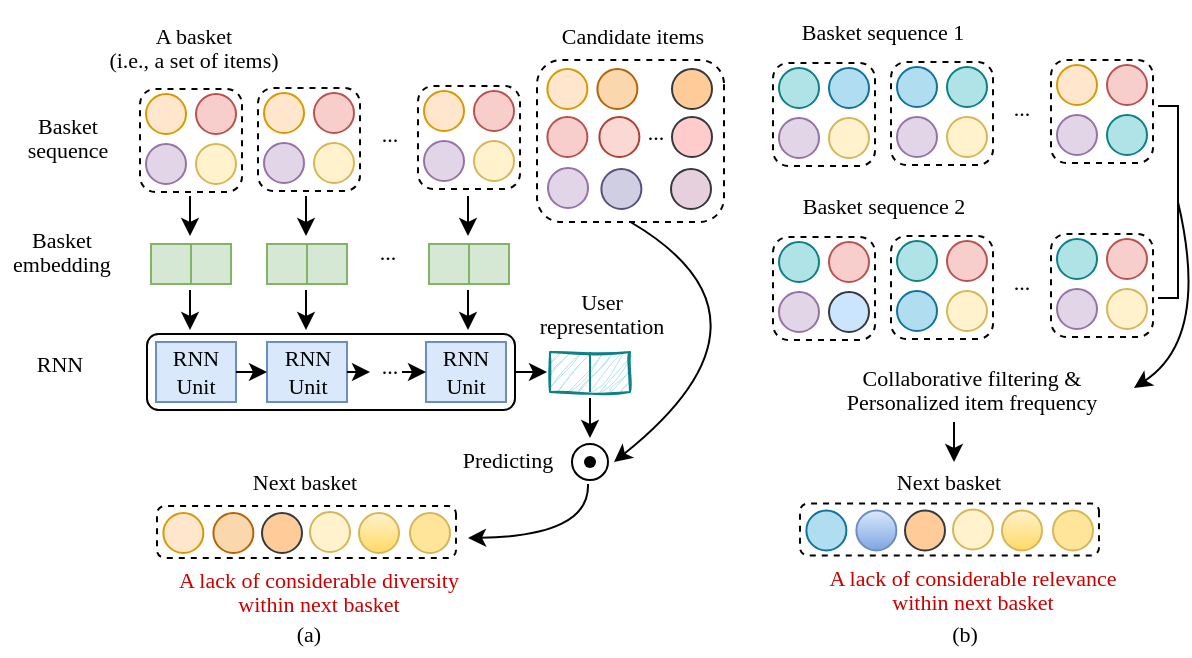<mxfile version="20.8.4" type="github">
  <diagram id="gaHBtOEv4GBkI7CgQ-Mk" name="第 1 页">
    <mxGraphModel dx="904" dy="461" grid="1" gridSize="10" guides="1" tooltips="1" connect="1" arrows="1" fold="1" page="1" pageScale="1" pageWidth="600" pageHeight="330" math="0" shadow="0">
      <root>
        <mxCell id="0" />
        <mxCell id="1" parent="0" />
        <mxCell id="OfvR7jmP5WtNh5RsgEb_-9" value="&lt;p style=&quot;line-height: 0%;&quot;&gt;&lt;font face=&quot;Comic Sans MS&quot; style=&quot;font-size: 11px;&quot;&gt;A basket&lt;/font&gt;&lt;/p&gt;&lt;p style=&quot;line-height: 0%;&quot;&gt;&lt;font face=&quot;Comic Sans MS&quot; style=&quot;font-size: 11px;&quot;&gt;(i.e., a set of items)&lt;/font&gt;&lt;/p&gt;" style="text;strokeColor=none;align=center;fillColor=none;html=1;verticalAlign=middle;whiteSpace=wrap;rounded=0;dashed=1;" parent="1" vertex="1">
          <mxGeometry x="19.5" y="7" width="156" height="33.5" as="geometry" />
        </mxCell>
        <mxCell id="OfvR7jmP5WtNh5RsgEb_-10" value="&lt;p style=&quot;line-height: 0%;&quot;&gt;&lt;font face=&quot;Comic Sans MS&quot; style=&quot;font-size: 11px;&quot;&gt;Basket&lt;/font&gt;&lt;/p&gt;&lt;p style=&quot;line-height: 0%;&quot;&gt;&lt;font face=&quot;Comic Sans MS&quot; style=&quot;font-size: 11px;&quot;&gt;sequence&lt;/font&gt;&lt;/p&gt;" style="text;strokeColor=none;align=center;fillColor=none;html=1;verticalAlign=middle;whiteSpace=wrap;rounded=0;dashed=1;" parent="1" vertex="1">
          <mxGeometry x="5" y="54" width="60" height="30" as="geometry" />
        </mxCell>
        <mxCell id="OfvR7jmP5WtNh5RsgEb_-11" value="" style="endArrow=classic;html=1;rounded=0;fontFamily=Comic Sans MS;fontSize=11;" parent="1" edge="1">
          <mxGeometry width="50" height="50" relative="1" as="geometry">
            <mxPoint x="96" y="99" as="sourcePoint" />
            <mxPoint x="96" y="119" as="targetPoint" />
            <Array as="points" />
          </mxGeometry>
        </mxCell>
        <mxCell id="OfvR7jmP5WtNh5RsgEb_-19" value="" style="group;fillColor=#d5e8d4;strokeColor=#82b366;" parent="1" vertex="1" connectable="0">
          <mxGeometry x="76.5" y="123" width="40" height="20" as="geometry" />
        </mxCell>
        <mxCell id="OfvR7jmP5WtNh5RsgEb_-17" value="" style="rounded=0;whiteSpace=wrap;html=1;fontFamily=Comic Sans MS;fontSize=11;fillColor=#d5e8d4;strokeColor=#82b366;" parent="OfvR7jmP5WtNh5RsgEb_-19" vertex="1">
          <mxGeometry width="40" height="20" as="geometry" />
        </mxCell>
        <mxCell id="OfvR7jmP5WtNh5RsgEb_-18" value="" style="endArrow=none;html=1;rounded=0;fontFamily=Comic Sans MS;fontSize=11;entryX=0.5;entryY=0;entryDx=0;entryDy=0;exitX=0.5;exitY=1;exitDx=0;exitDy=0;fillColor=#d5e8d4;strokeColor=#82b366;" parent="OfvR7jmP5WtNh5RsgEb_-19" source="OfvR7jmP5WtNh5RsgEb_-17" target="OfvR7jmP5WtNh5RsgEb_-17" edge="1">
          <mxGeometry width="50" height="50" relative="1" as="geometry">
            <mxPoint x="-50" y="90" as="sourcePoint" />
            <mxPoint y="40" as="targetPoint" />
          </mxGeometry>
        </mxCell>
        <mxCell id="OfvR7jmP5WtNh5RsgEb_-21" value="&lt;p style=&quot;line-height: 0%;&quot;&gt;&lt;font face=&quot;Comic Sans MS&quot; style=&quot;font-size: 11px;&quot;&gt;Basket&lt;/font&gt;&lt;/p&gt;&lt;p style=&quot;line-height: 0%;&quot;&gt;&lt;font face=&quot;Comic Sans MS&quot;&gt;&lt;span style=&quot;font-size: 11px;&quot;&gt;embedding&lt;/span&gt;&lt;/font&gt;&lt;/p&gt;" style="text;strokeColor=none;align=center;fillColor=none;html=1;verticalAlign=middle;whiteSpace=wrap;rounded=0;dashed=1;" parent="1" vertex="1">
          <mxGeometry x="2" y="111" width="60" height="30" as="geometry" />
        </mxCell>
        <mxCell id="OfvR7jmP5WtNh5RsgEb_-27" value="" style="endArrow=classic;html=1;rounded=0;fontFamily=Comic Sans MS;fontSize=11;" parent="1" edge="1">
          <mxGeometry width="50" height="50" relative="1" as="geometry">
            <mxPoint x="154" y="99" as="sourcePoint" />
            <mxPoint x="154" y="119" as="targetPoint" />
            <Array as="points" />
          </mxGeometry>
        </mxCell>
        <mxCell id="OfvR7jmP5WtNh5RsgEb_-28" value="" style="group;fillColor=#d5e8d4;strokeColor=#82b366;" parent="1" vertex="1" connectable="0">
          <mxGeometry x="134.5" y="123" width="40" height="20" as="geometry" />
        </mxCell>
        <mxCell id="OfvR7jmP5WtNh5RsgEb_-29" value="" style="rounded=0;whiteSpace=wrap;html=1;fontFamily=Comic Sans MS;fontSize=11;fillColor=#d5e8d4;strokeColor=#82b366;" parent="OfvR7jmP5WtNh5RsgEb_-28" vertex="1">
          <mxGeometry width="40" height="20" as="geometry" />
        </mxCell>
        <mxCell id="OfvR7jmP5WtNh5RsgEb_-30" value="" style="endArrow=none;html=1;rounded=0;fontFamily=Comic Sans MS;fontSize=11;entryX=0.5;entryY=0;entryDx=0;entryDy=0;exitX=0.5;exitY=1;exitDx=0;exitDy=0;fillColor=#d5e8d4;strokeColor=#82b366;" parent="OfvR7jmP5WtNh5RsgEb_-28" source="OfvR7jmP5WtNh5RsgEb_-29" target="OfvR7jmP5WtNh5RsgEb_-29" edge="1">
          <mxGeometry width="50" height="50" relative="1" as="geometry">
            <mxPoint x="-50" y="90" as="sourcePoint" />
            <mxPoint y="40" as="targetPoint" />
          </mxGeometry>
        </mxCell>
        <mxCell id="OfvR7jmP5WtNh5RsgEb_-35" value="" style="endArrow=classic;html=1;rounded=0;fontFamily=Comic Sans MS;fontSize=11;" parent="1" edge="1">
          <mxGeometry width="50" height="50" relative="1" as="geometry">
            <mxPoint x="235" y="99" as="sourcePoint" />
            <mxPoint x="235" y="119" as="targetPoint" />
            <Array as="points" />
          </mxGeometry>
        </mxCell>
        <mxCell id="OfvR7jmP5WtNh5RsgEb_-36" value="" style="group;fillColor=#d5e8d4;strokeColor=#82b366;" parent="1" vertex="1" connectable="0">
          <mxGeometry x="215.5" y="123" width="40" height="20" as="geometry" />
        </mxCell>
        <mxCell id="OfvR7jmP5WtNh5RsgEb_-37" value="" style="rounded=0;whiteSpace=wrap;html=1;fontFamily=Comic Sans MS;fontSize=11;fillColor=#d5e8d4;strokeColor=#82b366;" parent="OfvR7jmP5WtNh5RsgEb_-36" vertex="1">
          <mxGeometry width="40" height="20" as="geometry" />
        </mxCell>
        <mxCell id="OfvR7jmP5WtNh5RsgEb_-38" value="" style="endArrow=none;html=1;rounded=0;fontFamily=Comic Sans MS;fontSize=11;entryX=0.5;entryY=0;entryDx=0;entryDy=0;exitX=0.5;exitY=1;exitDx=0;exitDy=0;fillColor=#d5e8d4;strokeColor=#82b366;" parent="OfvR7jmP5WtNh5RsgEb_-36" source="OfvR7jmP5WtNh5RsgEb_-37" target="OfvR7jmP5WtNh5RsgEb_-37" edge="1">
          <mxGeometry width="50" height="50" relative="1" as="geometry">
            <mxPoint x="-50" y="90" as="sourcePoint" />
            <mxPoint y="40" as="targetPoint" />
          </mxGeometry>
        </mxCell>
        <mxCell id="oXSEM-nMxEOC_Y0HvIBm-7" value="&lt;p style=&quot;line-height: 0%;&quot;&gt;&lt;font face=&quot;Comic Sans MS&quot;&gt;&lt;span style=&quot;font-size: 11px;&quot;&gt;...&lt;/span&gt;&lt;/font&gt;&lt;/p&gt;" style="text;strokeColor=none;align=center;fillColor=none;html=1;verticalAlign=middle;whiteSpace=wrap;rounded=0;dashed=1;" vertex="1" parent="1">
          <mxGeometry x="180.5" y="52" width="30" height="30" as="geometry" />
        </mxCell>
        <mxCell id="oXSEM-nMxEOC_Y0HvIBm-9" value="&lt;p style=&quot;line-height: 0%;&quot;&gt;&lt;font face=&quot;Comic Sans MS&quot;&gt;&lt;span style=&quot;font-size: 11px;&quot;&gt;...&lt;/span&gt;&lt;/font&gt;&lt;/p&gt;" style="text;strokeColor=none;align=center;fillColor=none;html=1;verticalAlign=middle;whiteSpace=wrap;rounded=0;dashed=1;" vertex="1" parent="1">
          <mxGeometry x="179.5" y="111" width="30" height="30" as="geometry" />
        </mxCell>
        <mxCell id="oXSEM-nMxEOC_Y0HvIBm-11" value="" style="rounded=1;whiteSpace=wrap;html=1;fontFamily=Comic Sans MS;fontSize=11;" vertex="1" parent="1">
          <mxGeometry x="74.5" y="168" width="184" height="38" as="geometry" />
        </mxCell>
        <mxCell id="oXSEM-nMxEOC_Y0HvIBm-12" value="&lt;p style=&quot;line-height: 0%;&quot;&gt;&lt;font face=&quot;Comic Sans MS&quot; style=&quot;font-size: 11px;&quot;&gt;RNN&lt;/font&gt;&lt;/p&gt;" style="text;strokeColor=none;align=center;fillColor=none;html=1;verticalAlign=middle;whiteSpace=wrap;rounded=0;dashed=1;" vertex="1" parent="1">
          <mxGeometry x="1" y="167" width="60" height="30" as="geometry" />
        </mxCell>
        <mxCell id="oXSEM-nMxEOC_Y0HvIBm-13" value="RNN&lt;br&gt;Unit" style="rounded=0;whiteSpace=wrap;html=1;fontFamily=Comic Sans MS;fontSize=11;fillColor=#dae8fc;strokeColor=#6c8ebf;" vertex="1" parent="1">
          <mxGeometry x="79" y="172" width="40" height="30" as="geometry" />
        </mxCell>
        <mxCell id="oXSEM-nMxEOC_Y0HvIBm-18" value="RNN&lt;br&gt;Unit" style="rounded=0;whiteSpace=wrap;html=1;fontFamily=Comic Sans MS;fontSize=11;fillColor=#dae8fc;strokeColor=#6c8ebf;" vertex="1" parent="1">
          <mxGeometry x="134.5" y="172" width="40" height="30" as="geometry" />
        </mxCell>
        <mxCell id="oXSEM-nMxEOC_Y0HvIBm-21" value="RNN&lt;br&gt;Unit" style="rounded=0;whiteSpace=wrap;html=1;fontFamily=Comic Sans MS;fontSize=11;fillColor=#dae8fc;strokeColor=#6c8ebf;" vertex="1" parent="1">
          <mxGeometry x="214" y="172" width="40" height="30" as="geometry" />
        </mxCell>
        <mxCell id="oXSEM-nMxEOC_Y0HvIBm-22" value="" style="endArrow=classic;html=1;rounded=0;fontFamily=Comic Sans MS;fontSize=11;" edge="1" parent="1">
          <mxGeometry width="50" height="50" relative="1" as="geometry">
            <mxPoint x="96" y="146" as="sourcePoint" />
            <mxPoint x="96" y="166" as="targetPoint" />
            <Array as="points" />
          </mxGeometry>
        </mxCell>
        <mxCell id="oXSEM-nMxEOC_Y0HvIBm-23" value="" style="endArrow=classic;html=1;rounded=0;fontFamily=Comic Sans MS;fontSize=11;" edge="1" parent="1">
          <mxGeometry width="50" height="50" relative="1" as="geometry">
            <mxPoint x="154" y="146" as="sourcePoint" />
            <mxPoint x="154" y="166" as="targetPoint" />
            <Array as="points" />
          </mxGeometry>
        </mxCell>
        <mxCell id="oXSEM-nMxEOC_Y0HvIBm-29" value="" style="endArrow=classic;html=1;rounded=0;fontFamily=Comic Sans MS;fontSize=11;exitX=1;exitY=0.5;exitDx=0;exitDy=0;" edge="1" parent="1" source="oXSEM-nMxEOC_Y0HvIBm-18">
          <mxGeometry width="50" height="50" relative="1" as="geometry">
            <mxPoint x="180.5" y="190.5" as="sourcePoint" />
            <mxPoint x="186" y="187" as="targetPoint" />
            <Array as="points" />
          </mxGeometry>
        </mxCell>
        <mxCell id="oXSEM-nMxEOC_Y0HvIBm-24" value="" style="endArrow=classic;html=1;rounded=0;fontFamily=Comic Sans MS;fontSize=11;" edge="1" parent="1">
          <mxGeometry width="50" height="50" relative="1" as="geometry">
            <mxPoint x="235" y="146" as="sourcePoint" />
            <mxPoint x="235" y="166" as="targetPoint" />
            <Array as="points" />
          </mxGeometry>
        </mxCell>
        <mxCell id="oXSEM-nMxEOC_Y0HvIBm-27" value="" style="endArrow=classic;html=1;rounded=0;fontFamily=Comic Sans MS;fontSize=11;entryX=0;entryY=0.5;entryDx=0;entryDy=0;exitX=1;exitY=0.5;exitDx=0;exitDy=0;" edge="1" parent="1" source="oXSEM-nMxEOC_Y0HvIBm-13" target="oXSEM-nMxEOC_Y0HvIBm-18">
          <mxGeometry width="50" height="50" relative="1" as="geometry">
            <mxPoint x="120" y="187" as="sourcePoint" />
            <mxPoint x="136" y="188" as="targetPoint" />
            <Array as="points" />
          </mxGeometry>
        </mxCell>
        <mxCell id="oXSEM-nMxEOC_Y0HvIBm-30" value="" style="endArrow=classic;html=1;rounded=0;fontFamily=Comic Sans MS;fontSize=11;entryX=0;entryY=0.5;entryDx=0;entryDy=0;" edge="1" parent="1" target="oXSEM-nMxEOC_Y0HvIBm-21">
          <mxGeometry width="50" height="50" relative="1" as="geometry">
            <mxPoint x="202" y="187" as="sourcePoint" />
            <mxPoint x="220" y="187" as="targetPoint" />
            <Array as="points" />
          </mxGeometry>
        </mxCell>
        <mxCell id="oXSEM-nMxEOC_Y0HvIBm-35" value="&lt;p style=&quot;line-height: 0%;&quot;&gt;&lt;font face=&quot;Comic Sans MS&quot;&gt;&lt;span style=&quot;font-size: 11px;&quot;&gt;...&lt;/span&gt;&lt;/font&gt;&lt;/p&gt;" style="text;strokeColor=none;align=center;fillColor=none;html=1;verticalAlign=middle;whiteSpace=wrap;rounded=0;dashed=1;" vertex="1" parent="1">
          <mxGeometry x="180.5" y="168" width="30" height="30" as="geometry" />
        </mxCell>
        <mxCell id="oXSEM-nMxEOC_Y0HvIBm-45" value="" style="endArrow=classic;html=1;rounded=0;fontFamily=Comic Sans MS;fontSize=11;entryX=0;entryY=0.5;entryDx=0;entryDy=0;exitX=1;exitY=0.5;exitDx=0;exitDy=0;" edge="1" parent="1">
          <mxGeometry width="50" height="50" relative="1" as="geometry">
            <mxPoint x="259" y="187" as="sourcePoint" />
            <mxPoint x="274.5" y="187" as="targetPoint" />
            <Array as="points" />
          </mxGeometry>
        </mxCell>
        <mxCell id="oXSEM-nMxEOC_Y0HvIBm-46" value="&lt;p style=&quot;line-height: 0%;&quot;&gt;&lt;font face=&quot;Comic Sans MS&quot;&gt;&lt;span style=&quot;font-size: 11px;&quot;&gt;User&lt;/span&gt;&lt;/font&gt;&lt;/p&gt;&lt;p style=&quot;line-height: 0%;&quot;&gt;&lt;font face=&quot;Comic Sans MS&quot;&gt;&lt;span style=&quot;font-size: 11px;&quot;&gt;representation&lt;/span&gt;&lt;/font&gt;&lt;/p&gt;" style="text;strokeColor=none;align=center;fillColor=none;html=1;verticalAlign=middle;whiteSpace=wrap;rounded=0;dashed=1;" vertex="1" parent="1">
          <mxGeometry x="261.5" y="146" width="80" height="22" as="geometry" />
        </mxCell>
        <mxCell id="oXSEM-nMxEOC_Y0HvIBm-68" value="" style="group" vertex="1" connectable="0" parent="1">
          <mxGeometry x="286" y="222" width="20" height="20" as="geometry" />
        </mxCell>
        <mxCell id="oXSEM-nMxEOC_Y0HvIBm-49" value="" style="ellipse;whiteSpace=wrap;html=1;aspect=fixed;fontFamily=Comic Sans MS;fontSize=11;" vertex="1" parent="oXSEM-nMxEOC_Y0HvIBm-68">
          <mxGeometry x="1" y="1" width="18" height="18" as="geometry" />
        </mxCell>
        <mxCell id="oXSEM-nMxEOC_Y0HvIBm-50" value="" style="shape=waypoint;sketch=0;fillStyle=solid;size=6;pointerEvents=1;points=[];fillColor=none;resizable=0;rotatable=0;perimeter=centerPerimeter;snapToPoint=1;fontFamily=Comic Sans MS;fontSize=3;" vertex="1" parent="oXSEM-nMxEOC_Y0HvIBm-68">
          <mxGeometry width="20" height="20" as="geometry" />
        </mxCell>
        <mxCell id="oXSEM-nMxEOC_Y0HvIBm-41" value="" style="rounded=0;whiteSpace=wrap;html=1;fontFamily=Comic Sans MS;fontSize=11;fillColor=#b0e3e6;strokeColor=#0e8088;container=0;sketch=1;curveFitting=1;jiggle=2;" vertex="1" parent="1">
          <mxGeometry x="276" y="177" width="40" height="20" as="geometry" />
        </mxCell>
        <mxCell id="oXSEM-nMxEOC_Y0HvIBm-42" value="" style="endArrow=none;html=1;rounded=0;fontFamily=Comic Sans MS;fontSize=11;entryX=0.5;entryY=0;entryDx=0;entryDy=0;exitX=0.5;exitY=1;exitDx=0;exitDy=0;fillColor=#b0e3e6;strokeColor=#0e8088;" edge="1" parent="1" source="oXSEM-nMxEOC_Y0HvIBm-41" target="oXSEM-nMxEOC_Y0HvIBm-41">
          <mxGeometry width="50" height="50" relative="1" as="geometry">
            <mxPoint x="41" y="174" as="sourcePoint" />
            <mxPoint x="91" y="124" as="targetPoint" />
          </mxGeometry>
        </mxCell>
        <mxCell id="oXSEM-nMxEOC_Y0HvIBm-75" value="" style="curved=1;endArrow=classic;html=1;rounded=1;fontFamily=Comic Sans MS;fontSize=3;startSize=1;endSize=6;entryX=1.16;entryY=0.3;entryDx=0;entryDy=0;entryPerimeter=0;exitX=1;exitY=0.5;exitDx=0;exitDy=0;" edge="1" parent="1" source="oXSEM-nMxEOC_Y0HvIBm-53">
          <mxGeometry width="50" height="50" relative="1" as="geometry">
            <mxPoint x="316" y="110" as="sourcePoint" />
            <mxPoint x="308" y="232" as="targetPoint" />
            <Array as="points">
              <mxPoint x="398" y="160" />
            </Array>
          </mxGeometry>
        </mxCell>
        <mxCell id="oXSEM-nMxEOC_Y0HvIBm-76" value="" style="endArrow=classic;html=1;rounded=0;fontFamily=Comic Sans MS;fontSize=11;" edge="1" parent="1">
          <mxGeometry width="50" height="50" relative="1" as="geometry">
            <mxPoint x="296" y="200" as="sourcePoint" />
            <mxPoint x="296" y="220" as="targetPoint" />
            <Array as="points" />
          </mxGeometry>
        </mxCell>
        <mxCell id="oXSEM-nMxEOC_Y0HvIBm-83" value="" style="group" vertex="1" connectable="0" parent="1">
          <mxGeometry x="71" y="45.5" width="51" height="51.5" as="geometry" />
        </mxCell>
        <mxCell id="OfvR7jmP5WtNh5RsgEb_-8" value="" style="rounded=1;whiteSpace=wrap;html=1;dashed=1;direction=south;container=0;" parent="oXSEM-nMxEOC_Y0HvIBm-83" vertex="1">
          <mxGeometry width="51" height="51.5" as="geometry" />
        </mxCell>
        <mxCell id="OfvR7jmP5WtNh5RsgEb_-5" value="" style="ellipse;whiteSpace=wrap;html=1;aspect=fixed;fillColor=#ffe6cc;strokeColor=#d79b00;container=0;" parent="oXSEM-nMxEOC_Y0HvIBm-83" vertex="1">
          <mxGeometry x="3" y="2.5" width="20" height="20" as="geometry" />
        </mxCell>
        <mxCell id="OfvR7jmP5WtNh5RsgEb_-7" value="" style="ellipse;whiteSpace=wrap;html=1;aspect=fixed;fillColor=#e1d5e7;strokeColor=#9673a6;container=0;" parent="oXSEM-nMxEOC_Y0HvIBm-83" vertex="1">
          <mxGeometry x="3" y="27.5" width="20" height="20" as="geometry" />
        </mxCell>
        <mxCell id="OfvR7jmP5WtNh5RsgEb_-6" value="" style="ellipse;whiteSpace=wrap;html=1;aspect=fixed;fillColor=#f8cecc;strokeColor=#b85450;container=0;" parent="oXSEM-nMxEOC_Y0HvIBm-83" vertex="1">
          <mxGeometry x="28" y="2.5" width="20" height="20" as="geometry" />
        </mxCell>
        <mxCell id="oXSEM-nMxEOC_Y0HvIBm-82" value="" style="ellipse;whiteSpace=wrap;html=1;aspect=fixed;fillColor=#fff2cc;strokeColor=#d6b656;container=0;" vertex="1" parent="oXSEM-nMxEOC_Y0HvIBm-83">
          <mxGeometry x="28" y="27.5" width="20" height="20" as="geometry" />
        </mxCell>
        <mxCell id="oXSEM-nMxEOC_Y0HvIBm-84" value="" style="group" vertex="1" connectable="0" parent="1">
          <mxGeometry x="130" y="45" width="51" height="51.5" as="geometry" />
        </mxCell>
        <mxCell id="oXSEM-nMxEOC_Y0HvIBm-85" value="" style="rounded=1;whiteSpace=wrap;html=1;dashed=1;direction=south;container=0;" vertex="1" parent="oXSEM-nMxEOC_Y0HvIBm-84">
          <mxGeometry width="51" height="51.5" as="geometry" />
        </mxCell>
        <mxCell id="oXSEM-nMxEOC_Y0HvIBm-86" value="" style="ellipse;whiteSpace=wrap;html=1;aspect=fixed;fillColor=#ffe6cc;strokeColor=#d79b00;container=0;" vertex="1" parent="oXSEM-nMxEOC_Y0HvIBm-84">
          <mxGeometry x="3" y="2.5" width="20" height="20" as="geometry" />
        </mxCell>
        <mxCell id="oXSEM-nMxEOC_Y0HvIBm-87" value="" style="ellipse;whiteSpace=wrap;html=1;aspect=fixed;fillColor=#e1d5e7;strokeColor=#9673a6;container=0;" vertex="1" parent="oXSEM-nMxEOC_Y0HvIBm-84">
          <mxGeometry x="3" y="27.5" width="20" height="20" as="geometry" />
        </mxCell>
        <mxCell id="oXSEM-nMxEOC_Y0HvIBm-88" value="" style="ellipse;whiteSpace=wrap;html=1;aspect=fixed;fillColor=#f8cecc;strokeColor=#b85450;container=0;" vertex="1" parent="oXSEM-nMxEOC_Y0HvIBm-84">
          <mxGeometry x="28" y="2.5" width="20" height="20" as="geometry" />
        </mxCell>
        <mxCell id="oXSEM-nMxEOC_Y0HvIBm-89" value="" style="ellipse;whiteSpace=wrap;html=1;aspect=fixed;fillColor=#fff2cc;strokeColor=#d6b656;container=0;" vertex="1" parent="oXSEM-nMxEOC_Y0HvIBm-84">
          <mxGeometry x="28" y="27.5" width="20" height="20" as="geometry" />
        </mxCell>
        <mxCell id="oXSEM-nMxEOC_Y0HvIBm-90" value="" style="group" vertex="1" connectable="0" parent="1">
          <mxGeometry x="210" y="44" width="51" height="51.5" as="geometry" />
        </mxCell>
        <mxCell id="oXSEM-nMxEOC_Y0HvIBm-91" value="" style="rounded=1;whiteSpace=wrap;html=1;dashed=1;direction=south;container=0;" vertex="1" parent="oXSEM-nMxEOC_Y0HvIBm-90">
          <mxGeometry width="51" height="51.5" as="geometry" />
        </mxCell>
        <mxCell id="oXSEM-nMxEOC_Y0HvIBm-92" value="" style="ellipse;whiteSpace=wrap;html=1;aspect=fixed;fillColor=#ffe6cc;strokeColor=#d79b00;container=0;" vertex="1" parent="oXSEM-nMxEOC_Y0HvIBm-90">
          <mxGeometry x="3" y="2.5" width="20" height="20" as="geometry" />
        </mxCell>
        <mxCell id="oXSEM-nMxEOC_Y0HvIBm-93" value="" style="ellipse;whiteSpace=wrap;html=1;aspect=fixed;fillColor=#e1d5e7;strokeColor=#9673a6;container=0;" vertex="1" parent="oXSEM-nMxEOC_Y0HvIBm-90">
          <mxGeometry x="3" y="27.5" width="20" height="20" as="geometry" />
        </mxCell>
        <mxCell id="oXSEM-nMxEOC_Y0HvIBm-94" value="" style="ellipse;whiteSpace=wrap;html=1;aspect=fixed;fillColor=#f8cecc;strokeColor=#b85450;container=0;" vertex="1" parent="oXSEM-nMxEOC_Y0HvIBm-90">
          <mxGeometry x="28" y="2.5" width="20" height="20" as="geometry" />
        </mxCell>
        <mxCell id="oXSEM-nMxEOC_Y0HvIBm-95" value="" style="ellipse;whiteSpace=wrap;html=1;aspect=fixed;fillColor=#fff2cc;strokeColor=#d6b656;container=0;" vertex="1" parent="oXSEM-nMxEOC_Y0HvIBm-90">
          <mxGeometry x="28" y="27.5" width="20" height="20" as="geometry" />
        </mxCell>
        <mxCell id="oXSEM-nMxEOC_Y0HvIBm-96" value="" style="group" vertex="1" connectable="0" parent="1">
          <mxGeometry x="269.5" y="30" width="103" height="81" as="geometry" />
        </mxCell>
        <mxCell id="oXSEM-nMxEOC_Y0HvIBm-53" value="" style="rounded=1;whiteSpace=wrap;html=1;dashed=1;direction=south;container=0;" vertex="1" parent="oXSEM-nMxEOC_Y0HvIBm-96">
          <mxGeometry y="1" width="93.5" height="81" as="geometry" />
        </mxCell>
        <mxCell id="oXSEM-nMxEOC_Y0HvIBm-54" value="" style="ellipse;whiteSpace=wrap;html=1;aspect=fixed;fillColor=#ffe6cc;strokeColor=#d79b00;container=0;" vertex="1" parent="oXSEM-nMxEOC_Y0HvIBm-96">
          <mxGeometry x="5.188" y="5.5" width="20" height="20" as="geometry" />
        </mxCell>
        <mxCell id="oXSEM-nMxEOC_Y0HvIBm-55" value="" style="ellipse;whiteSpace=wrap;html=1;aspect=fixed;fillColor=#fad7ac;strokeColor=#b46504;container=0;" vertex="1" parent="oXSEM-nMxEOC_Y0HvIBm-96">
          <mxGeometry x="30.188" y="5.5" width="20" height="20" as="geometry" />
        </mxCell>
        <mxCell id="oXSEM-nMxEOC_Y0HvIBm-56" value="" style="ellipse;whiteSpace=wrap;html=1;aspect=fixed;fillColor=#f8cecc;strokeColor=#b85450;container=0;" vertex="1" parent="oXSEM-nMxEOC_Y0HvIBm-96">
          <mxGeometry x="5.188" y="29.5" width="20" height="20" as="geometry" />
        </mxCell>
        <mxCell id="oXSEM-nMxEOC_Y0HvIBm-59" value="" style="ellipse;whiteSpace=wrap;html=1;aspect=fixed;fillColor=#fad9d5;strokeColor=#ae4132;container=0;" vertex="1" parent="oXSEM-nMxEOC_Y0HvIBm-96">
          <mxGeometry x="31.188" y="29.5" width="20" height="20" as="geometry" />
        </mxCell>
        <mxCell id="oXSEM-nMxEOC_Y0HvIBm-61" value="" style="ellipse;whiteSpace=wrap;html=1;aspect=fixed;fillColor=#ffcccc;strokeColor=#36393d;container=0;" vertex="1" parent="oXSEM-nMxEOC_Y0HvIBm-96">
          <mxGeometry x="67.498" y="29.5" width="20" height="20" as="geometry" />
        </mxCell>
        <mxCell id="oXSEM-nMxEOC_Y0HvIBm-62" value="" style="ellipse;whiteSpace=wrap;html=1;aspect=fixed;fillColor=#ffcc99;container=0;strokeColor=#36393d;" vertex="1" parent="oXSEM-nMxEOC_Y0HvIBm-96">
          <mxGeometry x="67.498" y="5.5" width="20" height="20" as="geometry" />
        </mxCell>
        <mxCell id="oXSEM-nMxEOC_Y0HvIBm-63" value="&lt;p style=&quot;line-height: 0%;&quot;&gt;&lt;font face=&quot;Comic Sans MS&quot;&gt;&lt;span style=&quot;font-size: 11px;&quot;&gt;...&lt;/span&gt;&lt;/font&gt;&lt;/p&gt;" style="text;strokeColor=none;align=center;fillColor=none;html=1;verticalAlign=middle;whiteSpace=wrap;rounded=0;dashed=1;" vertex="1" parent="oXSEM-nMxEOC_Y0HvIBm-96">
          <mxGeometry x="44.5" y="21" width="30" height="30" as="geometry" />
        </mxCell>
        <mxCell id="oXSEM-nMxEOC_Y0HvIBm-64" value="" style="ellipse;whiteSpace=wrap;html=1;aspect=fixed;fillColor=#e1d5e7;strokeColor=#9673a6;container=0;" vertex="1" parent="oXSEM-nMxEOC_Y0HvIBm-96">
          <mxGeometry x="5.498" y="55" width="20" height="20" as="geometry" />
        </mxCell>
        <mxCell id="oXSEM-nMxEOC_Y0HvIBm-65" value="" style="ellipse;whiteSpace=wrap;html=1;aspect=fixed;fillColor=#d0cee2;strokeColor=#56517e;container=0;" vertex="1" parent="oXSEM-nMxEOC_Y0HvIBm-96">
          <mxGeometry x="32.188" y="55.5" width="20" height="20" as="geometry" />
        </mxCell>
        <mxCell id="oXSEM-nMxEOC_Y0HvIBm-66" value="" style="ellipse;whiteSpace=wrap;html=1;aspect=fixed;container=0;fillColor=#E6D0DE;strokeColor=#36393d;" vertex="1" parent="oXSEM-nMxEOC_Y0HvIBm-96">
          <mxGeometry x="66.998" y="55.5" width="20" height="20" as="geometry" />
        </mxCell>
        <mxCell id="oXSEM-nMxEOC_Y0HvIBm-57" value="&lt;p style=&quot;line-height: 0%;&quot;&gt;&lt;span style=&quot;font-size: 11px; font-family: &amp;quot;Comic Sans MS&amp;quot;; background-color: initial;&quot;&gt;Candidate items&lt;/span&gt;&lt;/p&gt;" style="text;strokeColor=none;align=center;fillColor=none;html=1;verticalAlign=middle;whiteSpace=wrap;rounded=0;dashed=1;" vertex="1" parent="oXSEM-nMxEOC_Y0HvIBm-96">
          <mxGeometry x="-4" y="-29" width="103" height="33.5" as="geometry" />
        </mxCell>
        <mxCell id="oXSEM-nMxEOC_Y0HvIBm-79" value="&lt;p style=&quot;line-height: 0%;&quot;&gt;&lt;font face=&quot;Comic Sans MS&quot;&gt;&lt;span style=&quot;font-size: 11px;&quot;&gt;Predicting&lt;/span&gt;&lt;/font&gt;&lt;/p&gt;" style="text;strokeColor=none;align=center;fillColor=none;html=1;verticalAlign=middle;whiteSpace=wrap;rounded=0;dashed=1;" vertex="1" parent="1">
          <mxGeometry x="214.5" y="219" width="80" height="22" as="geometry" />
        </mxCell>
        <mxCell id="oXSEM-nMxEOC_Y0HvIBm-98" value="" style="rounded=1;whiteSpace=wrap;html=1;dashed=1;direction=south;container=0;" vertex="1" parent="1">
          <mxGeometry x="79.5" y="254" width="149.5" height="26" as="geometry" />
        </mxCell>
        <mxCell id="oXSEM-nMxEOC_Y0HvIBm-99" value="" style="curved=1;endArrow=classic;html=1;rounded=1;fontFamily=Comic Sans MS;fontSize=3;startSize=1;endSize=6;" edge="1" parent="1">
          <mxGeometry width="50" height="50" relative="1" as="geometry">
            <mxPoint x="295" y="243" as="sourcePoint" />
            <mxPoint x="235" y="270" as="targetPoint" />
            <Array as="points">
              <mxPoint x="296" y="269" />
            </Array>
          </mxGeometry>
        </mxCell>
        <mxCell id="oXSEM-nMxEOC_Y0HvIBm-100" value="&lt;p style=&quot;line-height: 0%;&quot;&gt;&lt;span style=&quot;font-size: 11px; font-family: &amp;quot;Comic Sans MS&amp;quot;; background-color: initial;&quot;&gt;Next basket&lt;/span&gt;&lt;/p&gt;" style="text;strokeColor=none;align=center;fillColor=none;html=1;verticalAlign=middle;whiteSpace=wrap;rounded=0;dashed=1;" vertex="1" parent="1">
          <mxGeometry x="102" y="229" width="103" height="23.5" as="geometry" />
        </mxCell>
        <mxCell id="oXSEM-nMxEOC_Y0HvIBm-104" value="" style="ellipse;whiteSpace=wrap;html=1;aspect=fixed;fillColor=#ffe6cc;strokeColor=#d79b00;container=0;" vertex="1" parent="1">
          <mxGeometry x="82.688" y="257.5" width="20" height="20" as="geometry" />
        </mxCell>
        <mxCell id="oXSEM-nMxEOC_Y0HvIBm-105" value="" style="ellipse;whiteSpace=wrap;html=1;aspect=fixed;fillColor=#fad7ac;strokeColor=#b46504;container=0;" vertex="1" parent="1">
          <mxGeometry x="107.688" y="257.5" width="20" height="20" as="geometry" />
        </mxCell>
        <mxCell id="oXSEM-nMxEOC_Y0HvIBm-106" value="" style="ellipse;whiteSpace=wrap;html=1;aspect=fixed;fillColor=#ffcc99;container=0;strokeColor=#36393d;" vertex="1" parent="1">
          <mxGeometry x="131.998" y="257.5" width="20" height="20" as="geometry" />
        </mxCell>
        <mxCell id="oXSEM-nMxEOC_Y0HvIBm-107" value="" style="ellipse;whiteSpace=wrap;html=1;aspect=fixed;fillColor=#fff2cc;strokeColor=#d6b656;container=0;" vertex="1" parent="1">
          <mxGeometry x="156" y="257" width="20" height="20" as="geometry" />
        </mxCell>
        <mxCell id="oXSEM-nMxEOC_Y0HvIBm-108" value="" style="ellipse;whiteSpace=wrap;html=1;aspect=fixed;fillColor=#fff2cc;strokeColor=#d6b656;container=0;gradientColor=#ffd966;" vertex="1" parent="1">
          <mxGeometry x="180.5" y="257.5" width="20" height="20" as="geometry" />
        </mxCell>
        <mxCell id="oXSEM-nMxEOC_Y0HvIBm-109" value="" style="ellipse;whiteSpace=wrap;html=1;aspect=fixed;fillColor=#FFE599;strokeColor=#d6b656;container=0;" vertex="1" parent="1">
          <mxGeometry x="206" y="257.5" width="20" height="20" as="geometry" />
        </mxCell>
        <mxCell id="oXSEM-nMxEOC_Y0HvIBm-111" value="&lt;p style=&quot;line-height: 0%;&quot;&gt;&lt;span style=&quot;font-size: 11px; font-family: &amp;quot;Comic Sans MS&amp;quot;; background-color: initial;&quot;&gt;&lt;font color=&quot;#cc0000&quot;&gt;A lack of considerable diversity&lt;/font&gt;&lt;/span&gt;&lt;/p&gt;&lt;p style=&quot;line-height: 0%;&quot;&gt;&lt;span style=&quot;font-size: 11px; font-family: &amp;quot;Comic Sans MS&amp;quot;; background-color: initial;&quot;&gt;&lt;font color=&quot;#cc0000&quot;&gt;within next basket&lt;/font&gt;&lt;/span&gt;&lt;/p&gt;" style="text;strokeColor=none;align=center;fillColor=none;html=1;verticalAlign=middle;whiteSpace=wrap;rounded=0;dashed=1;" vertex="1" parent="1">
          <mxGeometry x="51" y="282" width="218.5" height="28" as="geometry" />
        </mxCell>
        <mxCell id="oXSEM-nMxEOC_Y0HvIBm-112" value="&lt;p style=&quot;line-height: 0%;&quot;&gt;&lt;font face=&quot;Comic Sans MS&quot; style=&quot;font-size: 11px;&quot;&gt;Basket&amp;nbsp;&lt;/font&gt;&lt;span style=&quot;font-size: 11px; font-family: &amp;quot;Comic Sans MS&amp;quot;; background-color: initial;&quot;&gt;sequence 1&lt;/span&gt;&lt;/p&gt;" style="text;strokeColor=none;align=center;fillColor=none;html=1;verticalAlign=middle;whiteSpace=wrap;rounded=0;dashed=1;" vertex="1" parent="1">
          <mxGeometry x="387" y="5" width="111" height="22" as="geometry" />
        </mxCell>
        <mxCell id="oXSEM-nMxEOC_Y0HvIBm-113" value="&lt;p style=&quot;line-height: 0%;&quot;&gt;&lt;font face=&quot;Comic Sans MS&quot;&gt;&lt;span style=&quot;font-size: 11px;&quot;&gt;...&lt;/span&gt;&lt;/font&gt;&lt;/p&gt;" style="text;strokeColor=none;align=center;fillColor=none;html=1;verticalAlign=middle;whiteSpace=wrap;rounded=0;dashed=1;" vertex="1" parent="1">
          <mxGeometry x="497" y="39" width="30" height="30" as="geometry" />
        </mxCell>
        <mxCell id="oXSEM-nMxEOC_Y0HvIBm-114" value="" style="group" vertex="1" connectable="0" parent="1">
          <mxGeometry x="387.5" y="32.5" width="51" height="51.5" as="geometry" />
        </mxCell>
        <mxCell id="oXSEM-nMxEOC_Y0HvIBm-115" value="" style="rounded=1;whiteSpace=wrap;html=1;dashed=1;direction=south;container=0;" vertex="1" parent="oXSEM-nMxEOC_Y0HvIBm-114">
          <mxGeometry width="51" height="51.5" as="geometry" />
        </mxCell>
        <mxCell id="oXSEM-nMxEOC_Y0HvIBm-116" value="" style="ellipse;whiteSpace=wrap;html=1;aspect=fixed;fillColor=#b0e3e6;strokeColor=#0e8088;container=0;" vertex="1" parent="oXSEM-nMxEOC_Y0HvIBm-114">
          <mxGeometry x="3" y="2.5" width="20" height="20" as="geometry" />
        </mxCell>
        <mxCell id="oXSEM-nMxEOC_Y0HvIBm-117" value="" style="ellipse;whiteSpace=wrap;html=1;aspect=fixed;fillColor=#e1d5e7;strokeColor=#9673a6;container=0;" vertex="1" parent="oXSEM-nMxEOC_Y0HvIBm-114">
          <mxGeometry x="3" y="27.5" width="20" height="20" as="geometry" />
        </mxCell>
        <mxCell id="oXSEM-nMxEOC_Y0HvIBm-118" value="" style="ellipse;whiteSpace=wrap;html=1;aspect=fixed;fillColor=#b1ddf0;strokeColor=#10739e;container=0;" vertex="1" parent="oXSEM-nMxEOC_Y0HvIBm-114">
          <mxGeometry x="28" y="2.5" width="20" height="20" as="geometry" />
        </mxCell>
        <mxCell id="oXSEM-nMxEOC_Y0HvIBm-119" value="" style="ellipse;whiteSpace=wrap;html=1;aspect=fixed;fillColor=#fff2cc;strokeColor=#d6b656;container=0;" vertex="1" parent="oXSEM-nMxEOC_Y0HvIBm-114">
          <mxGeometry x="28" y="27.5" width="20" height="20" as="geometry" />
        </mxCell>
        <mxCell id="oXSEM-nMxEOC_Y0HvIBm-120" value="" style="group" vertex="1" connectable="0" parent="1">
          <mxGeometry x="446.5" y="32" width="51" height="51.5" as="geometry" />
        </mxCell>
        <mxCell id="oXSEM-nMxEOC_Y0HvIBm-121" value="" style="rounded=1;whiteSpace=wrap;html=1;dashed=1;direction=south;container=0;" vertex="1" parent="oXSEM-nMxEOC_Y0HvIBm-120">
          <mxGeometry width="51" height="51.5" as="geometry" />
        </mxCell>
        <mxCell id="oXSEM-nMxEOC_Y0HvIBm-122" value="" style="ellipse;whiteSpace=wrap;html=1;aspect=fixed;fillColor=#b1ddf0;strokeColor=#10739e;container=0;" vertex="1" parent="oXSEM-nMxEOC_Y0HvIBm-120">
          <mxGeometry x="3" y="2.5" width="20" height="20" as="geometry" />
        </mxCell>
        <mxCell id="oXSEM-nMxEOC_Y0HvIBm-123" value="" style="ellipse;whiteSpace=wrap;html=1;aspect=fixed;fillColor=#e1d5e7;strokeColor=#9673a6;container=0;" vertex="1" parent="oXSEM-nMxEOC_Y0HvIBm-120">
          <mxGeometry x="3" y="27.5" width="20" height="20" as="geometry" />
        </mxCell>
        <mxCell id="oXSEM-nMxEOC_Y0HvIBm-124" value="" style="ellipse;whiteSpace=wrap;html=1;aspect=fixed;fillColor=#b0e3e6;strokeColor=#0e8088;container=0;" vertex="1" parent="oXSEM-nMxEOC_Y0HvIBm-120">
          <mxGeometry x="28" y="2.5" width="20" height="20" as="geometry" />
        </mxCell>
        <mxCell id="oXSEM-nMxEOC_Y0HvIBm-125" value="" style="ellipse;whiteSpace=wrap;html=1;aspect=fixed;fillColor=#fff2cc;strokeColor=#d6b656;container=0;" vertex="1" parent="oXSEM-nMxEOC_Y0HvIBm-120">
          <mxGeometry x="28" y="27.5" width="20" height="20" as="geometry" />
        </mxCell>
        <mxCell id="oXSEM-nMxEOC_Y0HvIBm-126" value="" style="group" vertex="1" connectable="0" parent="1">
          <mxGeometry x="526.5" y="31" width="51" height="51.5" as="geometry" />
        </mxCell>
        <mxCell id="oXSEM-nMxEOC_Y0HvIBm-127" value="" style="rounded=1;whiteSpace=wrap;html=1;dashed=1;direction=south;container=0;" vertex="1" parent="oXSEM-nMxEOC_Y0HvIBm-126">
          <mxGeometry width="51" height="51.5" as="geometry" />
        </mxCell>
        <mxCell id="oXSEM-nMxEOC_Y0HvIBm-128" value="" style="ellipse;whiteSpace=wrap;html=1;aspect=fixed;fillColor=#ffe6cc;strokeColor=#d79b00;container=0;" vertex="1" parent="oXSEM-nMxEOC_Y0HvIBm-126">
          <mxGeometry x="3" y="2.5" width="20" height="20" as="geometry" />
        </mxCell>
        <mxCell id="oXSEM-nMxEOC_Y0HvIBm-129" value="" style="ellipse;whiteSpace=wrap;html=1;aspect=fixed;fillColor=#e1d5e7;strokeColor=#9673a6;container=0;" vertex="1" parent="oXSEM-nMxEOC_Y0HvIBm-126">
          <mxGeometry x="3" y="27.5" width="20" height="20" as="geometry" />
        </mxCell>
        <mxCell id="oXSEM-nMxEOC_Y0HvIBm-130" value="" style="ellipse;whiteSpace=wrap;html=1;aspect=fixed;fillColor=#f8cecc;strokeColor=#b85450;container=0;" vertex="1" parent="oXSEM-nMxEOC_Y0HvIBm-126">
          <mxGeometry x="28" y="2.5" width="20" height="20" as="geometry" />
        </mxCell>
        <mxCell id="oXSEM-nMxEOC_Y0HvIBm-131" value="" style="ellipse;whiteSpace=wrap;html=1;aspect=fixed;fillColor=#b0e3e6;strokeColor=#0e8088;container=0;" vertex="1" parent="oXSEM-nMxEOC_Y0HvIBm-126">
          <mxGeometry x="28" y="27.5" width="20" height="20" as="geometry" />
        </mxCell>
        <mxCell id="oXSEM-nMxEOC_Y0HvIBm-132" value="&lt;p style=&quot;line-height: 0%;&quot;&gt;&lt;font face=&quot;Comic Sans MS&quot; style=&quot;font-size: 11px;&quot;&gt;Basket&amp;nbsp;&lt;/font&gt;&lt;span style=&quot;font-size: 11px; font-family: &amp;quot;Comic Sans MS&amp;quot;; background-color: initial;&quot;&gt;sequence 2&lt;/span&gt;&lt;/p&gt;" style="text;strokeColor=none;align=center;fillColor=none;html=1;verticalAlign=middle;whiteSpace=wrap;rounded=0;dashed=1;" vertex="1" parent="1">
          <mxGeometry x="384" y="92" width="118" height="22" as="geometry" />
        </mxCell>
        <mxCell id="oXSEM-nMxEOC_Y0HvIBm-133" value="&lt;p style=&quot;line-height: 0%;&quot;&gt;&lt;font face=&quot;Comic Sans MS&quot;&gt;&lt;span style=&quot;font-size: 11px;&quot;&gt;...&lt;/span&gt;&lt;/font&gt;&lt;/p&gt;" style="text;strokeColor=none;align=center;fillColor=none;html=1;verticalAlign=middle;whiteSpace=wrap;rounded=0;dashed=1;" vertex="1" parent="1">
          <mxGeometry x="497" y="126" width="30" height="30" as="geometry" />
        </mxCell>
        <mxCell id="oXSEM-nMxEOC_Y0HvIBm-134" value="" style="group" vertex="1" connectable="0" parent="1">
          <mxGeometry x="387.5" y="119.5" width="51" height="51.5" as="geometry" />
        </mxCell>
        <mxCell id="oXSEM-nMxEOC_Y0HvIBm-135" value="" style="rounded=1;whiteSpace=wrap;html=1;dashed=1;direction=south;container=0;" vertex="1" parent="oXSEM-nMxEOC_Y0HvIBm-134">
          <mxGeometry width="51" height="51.5" as="geometry" />
        </mxCell>
        <mxCell id="oXSEM-nMxEOC_Y0HvIBm-136" value="" style="ellipse;whiteSpace=wrap;html=1;aspect=fixed;fillColor=#b0e3e6;strokeColor=#0e8088;container=0;" vertex="1" parent="oXSEM-nMxEOC_Y0HvIBm-134">
          <mxGeometry x="3" y="2.5" width="20" height="20" as="geometry" />
        </mxCell>
        <mxCell id="oXSEM-nMxEOC_Y0HvIBm-137" value="" style="ellipse;whiteSpace=wrap;html=1;aspect=fixed;fillColor=#e1d5e7;strokeColor=#9673a6;container=0;" vertex="1" parent="oXSEM-nMxEOC_Y0HvIBm-134">
          <mxGeometry x="3" y="27.5" width="20" height="20" as="geometry" />
        </mxCell>
        <mxCell id="oXSEM-nMxEOC_Y0HvIBm-138" value="" style="ellipse;whiteSpace=wrap;html=1;aspect=fixed;fillColor=#f8cecc;strokeColor=#b85450;container=0;" vertex="1" parent="oXSEM-nMxEOC_Y0HvIBm-134">
          <mxGeometry x="28" y="2.5" width="20" height="20" as="geometry" />
        </mxCell>
        <mxCell id="oXSEM-nMxEOC_Y0HvIBm-139" value="" style="ellipse;whiteSpace=wrap;html=1;aspect=fixed;fillColor=#cce5ff;strokeColor=#36393d;container=0;" vertex="1" parent="oXSEM-nMxEOC_Y0HvIBm-134">
          <mxGeometry x="28" y="27.5" width="20" height="20" as="geometry" />
        </mxCell>
        <mxCell id="oXSEM-nMxEOC_Y0HvIBm-140" value="" style="group" vertex="1" connectable="0" parent="1">
          <mxGeometry x="446.5" y="119" width="51" height="51.5" as="geometry" />
        </mxCell>
        <mxCell id="oXSEM-nMxEOC_Y0HvIBm-141" value="" style="rounded=1;whiteSpace=wrap;html=1;dashed=1;direction=south;container=0;" vertex="1" parent="oXSEM-nMxEOC_Y0HvIBm-140">
          <mxGeometry width="51" height="51.5" as="geometry" />
        </mxCell>
        <mxCell id="oXSEM-nMxEOC_Y0HvIBm-142" value="" style="ellipse;whiteSpace=wrap;html=1;aspect=fixed;fillColor=#b0e3e6;strokeColor=#0e8088;container=0;" vertex="1" parent="oXSEM-nMxEOC_Y0HvIBm-140">
          <mxGeometry x="3" y="2.5" width="20" height="20" as="geometry" />
        </mxCell>
        <mxCell id="oXSEM-nMxEOC_Y0HvIBm-143" value="" style="ellipse;whiteSpace=wrap;html=1;aspect=fixed;fillColor=#b1ddf0;strokeColor=#10739e;container=0;" vertex="1" parent="oXSEM-nMxEOC_Y0HvIBm-140">
          <mxGeometry x="3" y="27.5" width="20" height="20" as="geometry" />
        </mxCell>
        <mxCell id="oXSEM-nMxEOC_Y0HvIBm-144" value="" style="ellipse;whiteSpace=wrap;html=1;aspect=fixed;fillColor=#f8cecc;strokeColor=#b85450;container=0;" vertex="1" parent="oXSEM-nMxEOC_Y0HvIBm-140">
          <mxGeometry x="28" y="2.5" width="20" height="20" as="geometry" />
        </mxCell>
        <mxCell id="oXSEM-nMxEOC_Y0HvIBm-145" value="" style="ellipse;whiteSpace=wrap;html=1;aspect=fixed;fillColor=#fff2cc;strokeColor=#d6b656;container=0;" vertex="1" parent="oXSEM-nMxEOC_Y0HvIBm-140">
          <mxGeometry x="28" y="27.5" width="20" height="20" as="geometry" />
        </mxCell>
        <mxCell id="oXSEM-nMxEOC_Y0HvIBm-146" value="" style="group" vertex="1" connectable="0" parent="1">
          <mxGeometry x="526.5" y="118" width="51" height="51.5" as="geometry" />
        </mxCell>
        <mxCell id="oXSEM-nMxEOC_Y0HvIBm-147" value="" style="rounded=1;whiteSpace=wrap;html=1;dashed=1;direction=south;container=0;" vertex="1" parent="oXSEM-nMxEOC_Y0HvIBm-146">
          <mxGeometry width="51" height="51.5" as="geometry" />
        </mxCell>
        <mxCell id="oXSEM-nMxEOC_Y0HvIBm-148" value="" style="ellipse;whiteSpace=wrap;html=1;aspect=fixed;fillColor=#b0e3e6;strokeColor=#0e8088;container=0;" vertex="1" parent="oXSEM-nMxEOC_Y0HvIBm-146">
          <mxGeometry x="3" y="2.5" width="20" height="20" as="geometry" />
        </mxCell>
        <mxCell id="oXSEM-nMxEOC_Y0HvIBm-149" value="" style="ellipse;whiteSpace=wrap;html=1;aspect=fixed;fillColor=#e1d5e7;strokeColor=#9673a6;container=0;" vertex="1" parent="oXSEM-nMxEOC_Y0HvIBm-146">
          <mxGeometry x="3" y="27.5" width="20" height="20" as="geometry" />
        </mxCell>
        <mxCell id="oXSEM-nMxEOC_Y0HvIBm-150" value="" style="ellipse;whiteSpace=wrap;html=1;aspect=fixed;fillColor=#f8cecc;strokeColor=#b85450;container=0;" vertex="1" parent="oXSEM-nMxEOC_Y0HvIBm-146">
          <mxGeometry x="28" y="2.5" width="20" height="20" as="geometry" />
        </mxCell>
        <mxCell id="oXSEM-nMxEOC_Y0HvIBm-151" value="" style="ellipse;whiteSpace=wrap;html=1;aspect=fixed;fillColor=#fff2cc;strokeColor=#d6b656;container=0;" vertex="1" parent="oXSEM-nMxEOC_Y0HvIBm-146">
          <mxGeometry x="28" y="27.5" width="20" height="20" as="geometry" />
        </mxCell>
        <mxCell id="oXSEM-nMxEOC_Y0HvIBm-155" value="" style="strokeWidth=1;html=1;shape=mxgraph.flowchart.annotation_1;align=left;pointerEvents=1;shadow=0;fontFamily=Comic Sans MS;fontSize=3;fontColor=#CC0000;fillColor=#FFE599;direction=west;" vertex="1" parent="1">
          <mxGeometry x="580" y="54" width="10" height="96" as="geometry" />
        </mxCell>
        <mxCell id="oXSEM-nMxEOC_Y0HvIBm-156" value="&lt;p style=&quot;line-height: 0%;&quot;&gt;&lt;font face=&quot;Comic Sans MS&quot;&gt;&lt;span style=&quot;font-size: 11px;&quot;&gt;Collaborative filtering &amp;amp;&lt;/span&gt;&lt;/font&gt;&lt;/p&gt;&lt;p style=&quot;line-height: 0%;&quot;&gt;&lt;font face=&quot;Comic Sans MS&quot;&gt;&lt;span style=&quot;font-size: 11px;&quot;&gt;Personalized item frequency&lt;/span&gt;&lt;/font&gt;&lt;/p&gt;" style="text;strokeColor=none;align=center;fillColor=none;html=1;verticalAlign=middle;whiteSpace=wrap;rounded=0;dashed=1;" vertex="1" parent="1">
          <mxGeometry x="406" y="179" width="162" height="32" as="geometry" />
        </mxCell>
        <mxCell id="oXSEM-nMxEOC_Y0HvIBm-157" value="" style="endArrow=classic;html=1;rounded=0;fontFamily=Comic Sans MS;fontSize=11;" edge="1" parent="1">
          <mxGeometry width="50" height="50" relative="1" as="geometry">
            <mxPoint x="478" y="212" as="sourcePoint" />
            <mxPoint x="478" y="232" as="targetPoint" />
            <Array as="points" />
          </mxGeometry>
        </mxCell>
        <mxCell id="oXSEM-nMxEOC_Y0HvIBm-159" value="" style="curved=1;endArrow=classic;html=1;rounded=1;fontFamily=Comic Sans MS;fontSize=3;startSize=1;endSize=6;entryX=1;entryY=0.5;entryDx=0;entryDy=0;exitX=0;exitY=0.5;exitDx=0;exitDy=0;exitPerimeter=0;" edge="1" parent="1" source="oXSEM-nMxEOC_Y0HvIBm-155" target="oXSEM-nMxEOC_Y0HvIBm-156">
          <mxGeometry width="50" height="50" relative="1" as="geometry">
            <mxPoint x="596" y="110" as="sourcePoint" />
            <mxPoint x="542" y="318" as="targetPoint" />
            <Array as="points">
              <mxPoint x="606" y="170" />
            </Array>
          </mxGeometry>
        </mxCell>
        <mxCell id="oXSEM-nMxEOC_Y0HvIBm-160" value="" style="rounded=1;whiteSpace=wrap;html=1;dashed=1;direction=south;container=0;" vertex="1" parent="1">
          <mxGeometry x="401" y="252.75" width="149.5" height="26" as="geometry" />
        </mxCell>
        <mxCell id="oXSEM-nMxEOC_Y0HvIBm-161" value="&lt;p style=&quot;line-height: 0%;&quot;&gt;&lt;span style=&quot;font-size: 11px; font-family: &amp;quot;Comic Sans MS&amp;quot;; background-color: initial;&quot;&gt;Next basket&lt;/span&gt;&lt;/p&gt;" style="text;strokeColor=none;align=center;fillColor=none;html=1;verticalAlign=middle;whiteSpace=wrap;rounded=0;dashed=1;" vertex="1" parent="1">
          <mxGeometry x="423.5" y="228.75" width="103" height="23.5" as="geometry" />
        </mxCell>
        <mxCell id="oXSEM-nMxEOC_Y0HvIBm-162" value="" style="ellipse;whiteSpace=wrap;html=1;aspect=fixed;fillColor=#b1ddf0;strokeColor=#10739e;container=0;" vertex="1" parent="1">
          <mxGeometry x="404.188" y="256.25" width="20" height="20" as="geometry" />
        </mxCell>
        <mxCell id="oXSEM-nMxEOC_Y0HvIBm-163" value="" style="ellipse;whiteSpace=wrap;html=1;aspect=fixed;fillColor=#dae8fc;strokeColor=#6c8ebf;container=0;gradientColor=#7ea6e0;" vertex="1" parent="1">
          <mxGeometry x="429.188" y="256.25" width="20" height="20" as="geometry" />
        </mxCell>
        <mxCell id="oXSEM-nMxEOC_Y0HvIBm-164" value="" style="ellipse;whiteSpace=wrap;html=1;aspect=fixed;fillColor=#ffcc99;container=0;strokeColor=#36393d;" vertex="1" parent="1">
          <mxGeometry x="453.498" y="256.25" width="20" height="20" as="geometry" />
        </mxCell>
        <mxCell id="oXSEM-nMxEOC_Y0HvIBm-165" value="" style="ellipse;whiteSpace=wrap;html=1;aspect=fixed;fillColor=#fff2cc;strokeColor=#d6b656;container=0;" vertex="1" parent="1">
          <mxGeometry x="477.5" y="255.75" width="20" height="20" as="geometry" />
        </mxCell>
        <mxCell id="oXSEM-nMxEOC_Y0HvIBm-166" value="" style="ellipse;whiteSpace=wrap;html=1;aspect=fixed;fillColor=#fff2cc;strokeColor=#d6b656;container=0;gradientColor=#ffd966;" vertex="1" parent="1">
          <mxGeometry x="502" y="256.25" width="20" height="20" as="geometry" />
        </mxCell>
        <mxCell id="oXSEM-nMxEOC_Y0HvIBm-167" value="" style="ellipse;whiteSpace=wrap;html=1;aspect=fixed;fillColor=#FFE599;strokeColor=#d6b656;container=0;" vertex="1" parent="1">
          <mxGeometry x="527.5" y="256.25" width="20" height="20" as="geometry" />
        </mxCell>
        <mxCell id="oXSEM-nMxEOC_Y0HvIBm-168" value="&lt;p style=&quot;line-height: 0%;&quot;&gt;&lt;span style=&quot;font-size: 11px; font-family: &amp;quot;Comic Sans MS&amp;quot;; background-color: initial;&quot;&gt;&lt;font color=&quot;#cc0000&quot;&gt;A lack of considerable relevance&lt;/font&gt;&lt;/span&gt;&lt;/p&gt;&lt;p style=&quot;line-height: 0%;&quot;&gt;&lt;span style=&quot;font-size: 11px; font-family: &amp;quot;Comic Sans MS&amp;quot;; background-color: initial;&quot;&gt;&lt;font color=&quot;#cc0000&quot;&gt;within next basket&lt;/font&gt;&lt;/span&gt;&lt;/p&gt;" style="text;strokeColor=none;align=center;fillColor=none;html=1;verticalAlign=middle;whiteSpace=wrap;rounded=0;dashed=1;" vertex="1" parent="1">
          <mxGeometry x="377.5" y="279.75" width="218.5" height="30.25" as="geometry" />
        </mxCell>
        <mxCell id="oXSEM-nMxEOC_Y0HvIBm-169" value="&lt;p style=&quot;line-height: 0%;&quot;&gt;&lt;span style=&quot;font-size: 11px;&quot;&gt;&lt;font face=&quot;Times New Roman&quot;&gt;(a)&lt;/font&gt;&lt;/span&gt;&lt;/p&gt;" style="text;strokeColor=none;align=center;fillColor=none;html=1;verticalAlign=middle;whiteSpace=wrap;rounded=0;dashed=1;" vertex="1" parent="1">
          <mxGeometry x="103.5" y="305" width="103" height="23.5" as="geometry" />
        </mxCell>
        <mxCell id="oXSEM-nMxEOC_Y0HvIBm-170" value="&lt;p style=&quot;line-height: 0%;&quot;&gt;&lt;span style=&quot;font-size: 11px;&quot;&gt;&lt;font face=&quot;Times New Roman&quot;&gt;(b)&lt;/font&gt;&lt;/span&gt;&lt;/p&gt;" style="text;strokeColor=none;align=center;fillColor=none;html=1;verticalAlign=middle;whiteSpace=wrap;rounded=0;dashed=1;" vertex="1" parent="1">
          <mxGeometry x="431.5" y="305" width="103" height="23.5" as="geometry" />
        </mxCell>
      </root>
    </mxGraphModel>
  </diagram>
</mxfile>
